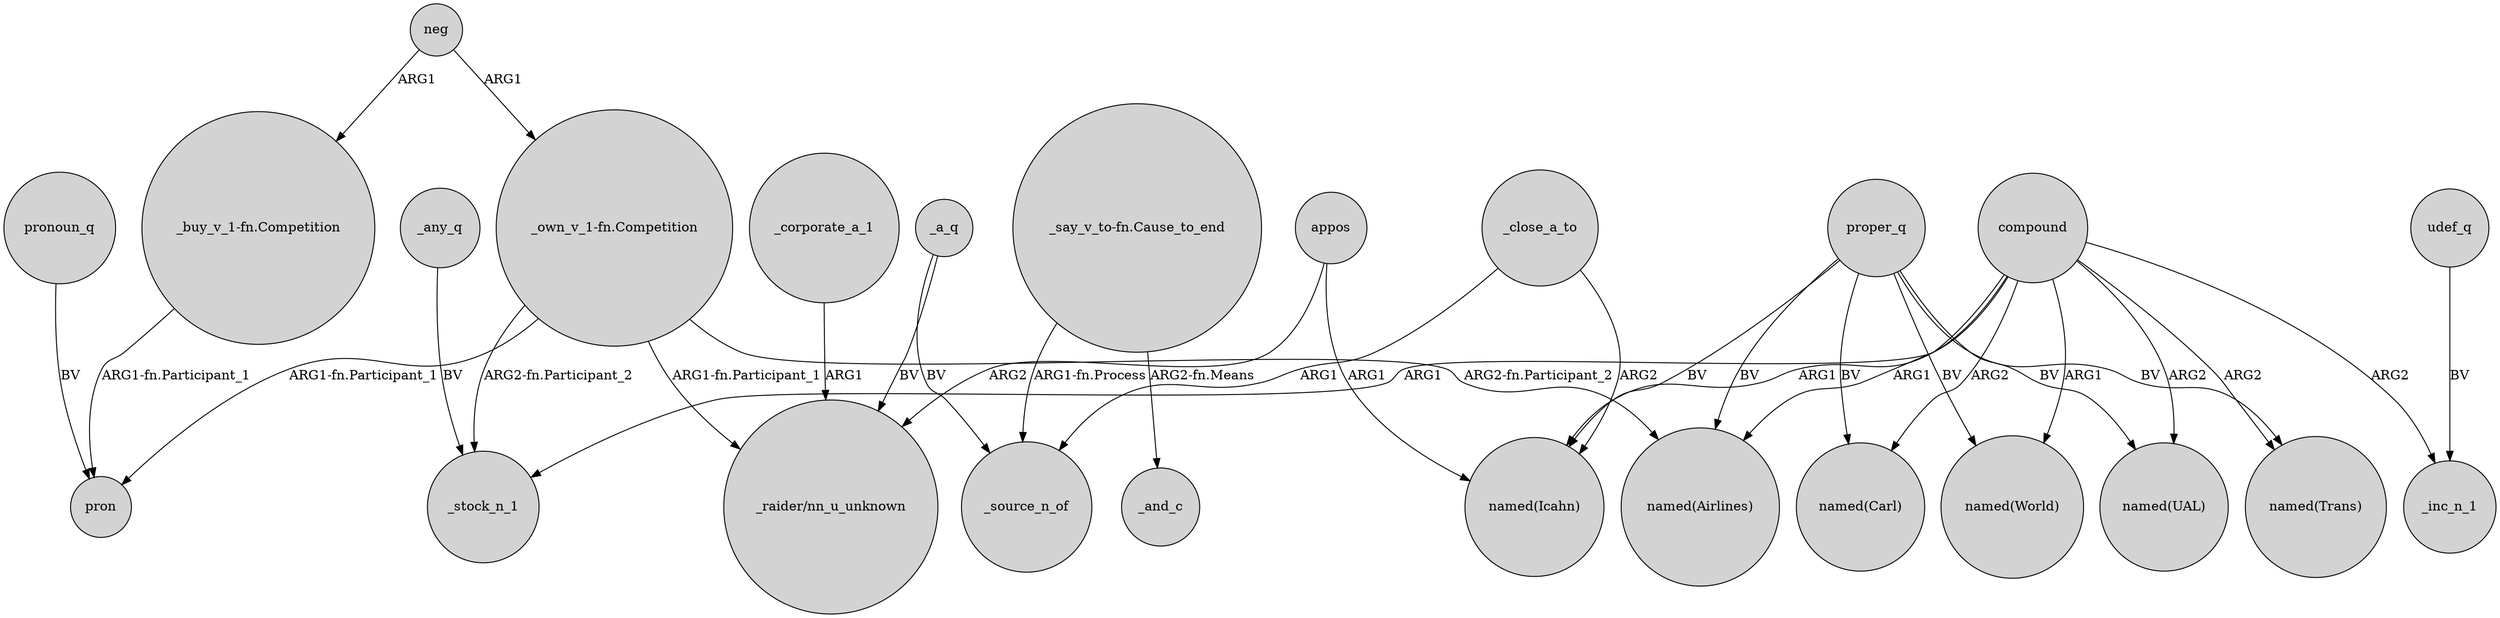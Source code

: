 digraph {
	node [shape=circle style=filled]
	compound -> "named(Airlines)" [label=ARG1]
	compound -> "named(Icahn)" [label=ARG1]
	_any_q -> _stock_n_1 [label=BV]
	"_say_v_to-fn.Cause_to_end" -> _and_c [label="ARG2-fn.Means"]
	_a_q -> _source_n_of [label=BV]
	neg -> "_buy_v_1-fn.Competition" [label=ARG1]
	"_own_v_1-fn.Competition" -> "named(Airlines)" [label="ARG2-fn.Participant_2"]
	"_own_v_1-fn.Competition" -> _stock_n_1 [label="ARG2-fn.Participant_2"]
	compound -> "named(World)" [label=ARG1]
	"_buy_v_1-fn.Competition" -> pron [label="ARG1-fn.Participant_1"]
	proper_q -> "named(Airlines)" [label=BV]
	proper_q -> "named(Carl)" [label=BV]
	neg -> "_own_v_1-fn.Competition" [label=ARG1]
	compound -> _stock_n_1 [label=ARG1]
	proper_q -> "named(UAL)" [label=BV]
	pronoun_q -> pron [label=BV]
	udef_q -> _inc_n_1 [label=BV]
	compound -> _inc_n_1 [label=ARG2]
	appos -> "_raider/nn_u_unknown" [label=ARG2]
	"_own_v_1-fn.Competition" -> "_raider/nn_u_unknown" [label="ARG1-fn.Participant_1"]
	compound -> "named(Carl)" [label=ARG2]
	_close_a_to -> "named(Icahn)" [label=ARG2]
	appos -> "named(Icahn)" [label=ARG1]
	compound -> "named(Trans)" [label=ARG2]
	"_say_v_to-fn.Cause_to_end" -> _source_n_of [label="ARG1-fn.Process"]
	_close_a_to -> _source_n_of [label=ARG1]
	compound -> "named(UAL)" [label=ARG2]
	proper_q -> "named(World)" [label=BV]
	proper_q -> "named(Trans)" [label=BV]
	"_own_v_1-fn.Competition" -> pron [label="ARG1-fn.Participant_1"]
	proper_q -> "named(Icahn)" [label=BV]
	_a_q -> "_raider/nn_u_unknown" [label=BV]
	_corporate_a_1 -> "_raider/nn_u_unknown" [label=ARG1]
}
